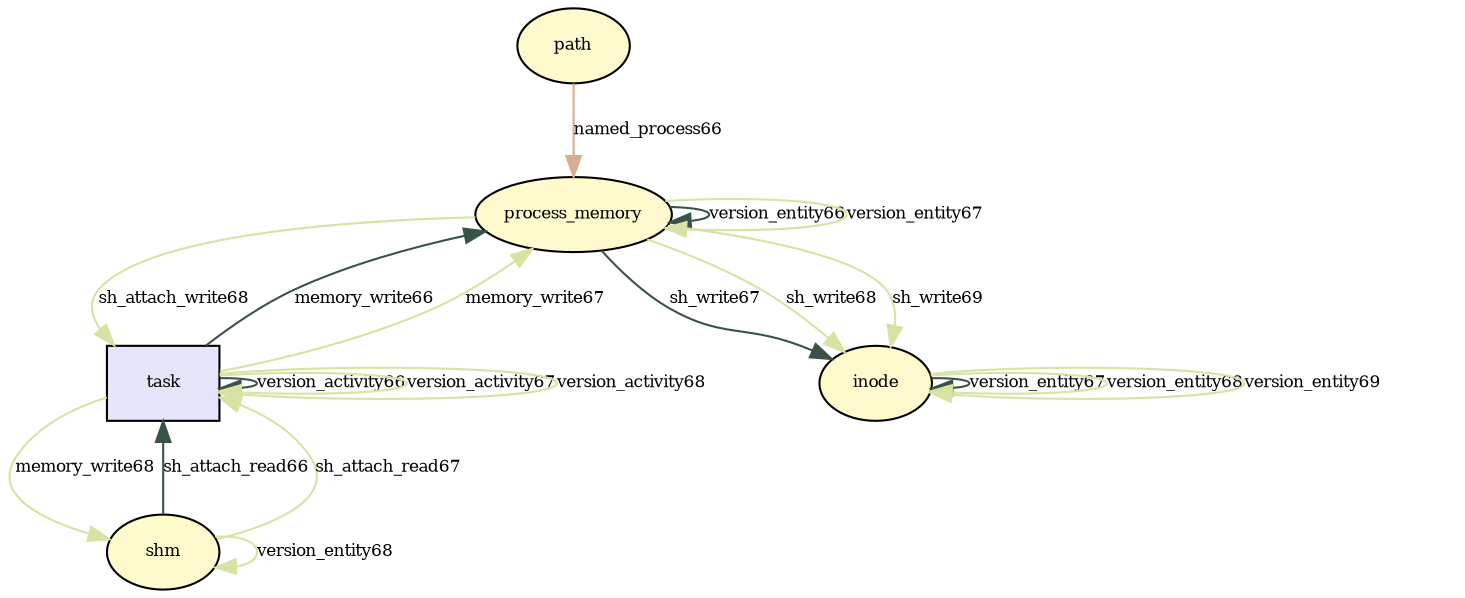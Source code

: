digraph RGL__DirectedAdjacencyGraph {path[fontsize = 8,label = "path",shape = ellipse, fillcolor="#fffacd", style = filled]

process_memory[fontsize = 8,label = "process_memory",shape = ellipse, fillcolor="#fffacd", style = filled]

path -> process_memory[fontsize = 8,label = "named_process66", color="#dcac92"]

task[fontsize = 8,label = "task",shape = rectangle, fillcolor="#e6e6fa", style = filled]

task -> task[fontsize = 8,label = "version_activity66", color="#395346"]

shm[fontsize = 8,label = "shm",shape = ellipse, fillcolor="#fffacd", style = filled]

shm -> task[fontsize = 8,label = "sh_attach_read66", color="#395346"]

process_memory -> process_memory[fontsize = 8,label = "version_entity66", color="#395346"]

task -> process_memory[fontsize = 8,label = "memory_write66", color="#395346"]

inode[fontsize = 8,label = "inode",shape = ellipse, fillcolor="#fffacd", style = filled]

inode -> inode[fontsize = 8,label = "version_entity67", color="#395346"]

process_memory -> inode[fontsize = 8,label = "sh_write67", color="#395346"]

task -> task[fontsize = 8,label = "version_activity67", color="#d6e3a3"]

shm -> task[fontsize = 8,label = "sh_attach_read67", color="#d6e3a3"]

process_memory -> process_memory[fontsize = 8,label = "version_entity67", color="#d6e3a3"]

task -> process_memory[fontsize = 8,label = "memory_write67", color="#d6e3a3"]

inode -> inode[fontsize = 8,label = "version_entity68", color="#d6e3a3"]

process_memory -> inode[fontsize = 8,label = "sh_write68", color="#d6e3a3"]

task -> task[fontsize = 8,label = "version_activity68", color="#d6e3a3"]

process_memory -> task[fontsize = 8,label = "sh_attach_write68", color="#d6e3a3"]

shm -> shm[fontsize = 8,label = "version_entity68", color="#d6e3a3"]

task -> shm[fontsize = 8,label = "memory_write68", color="#d6e3a3"]

inode -> inode[fontsize = 8,label = "version_entity69", color="#d6e3a3"]

process_memory -> inode[fontsize = 8,label = "sh_write69", color="#d6e3a3"]

}